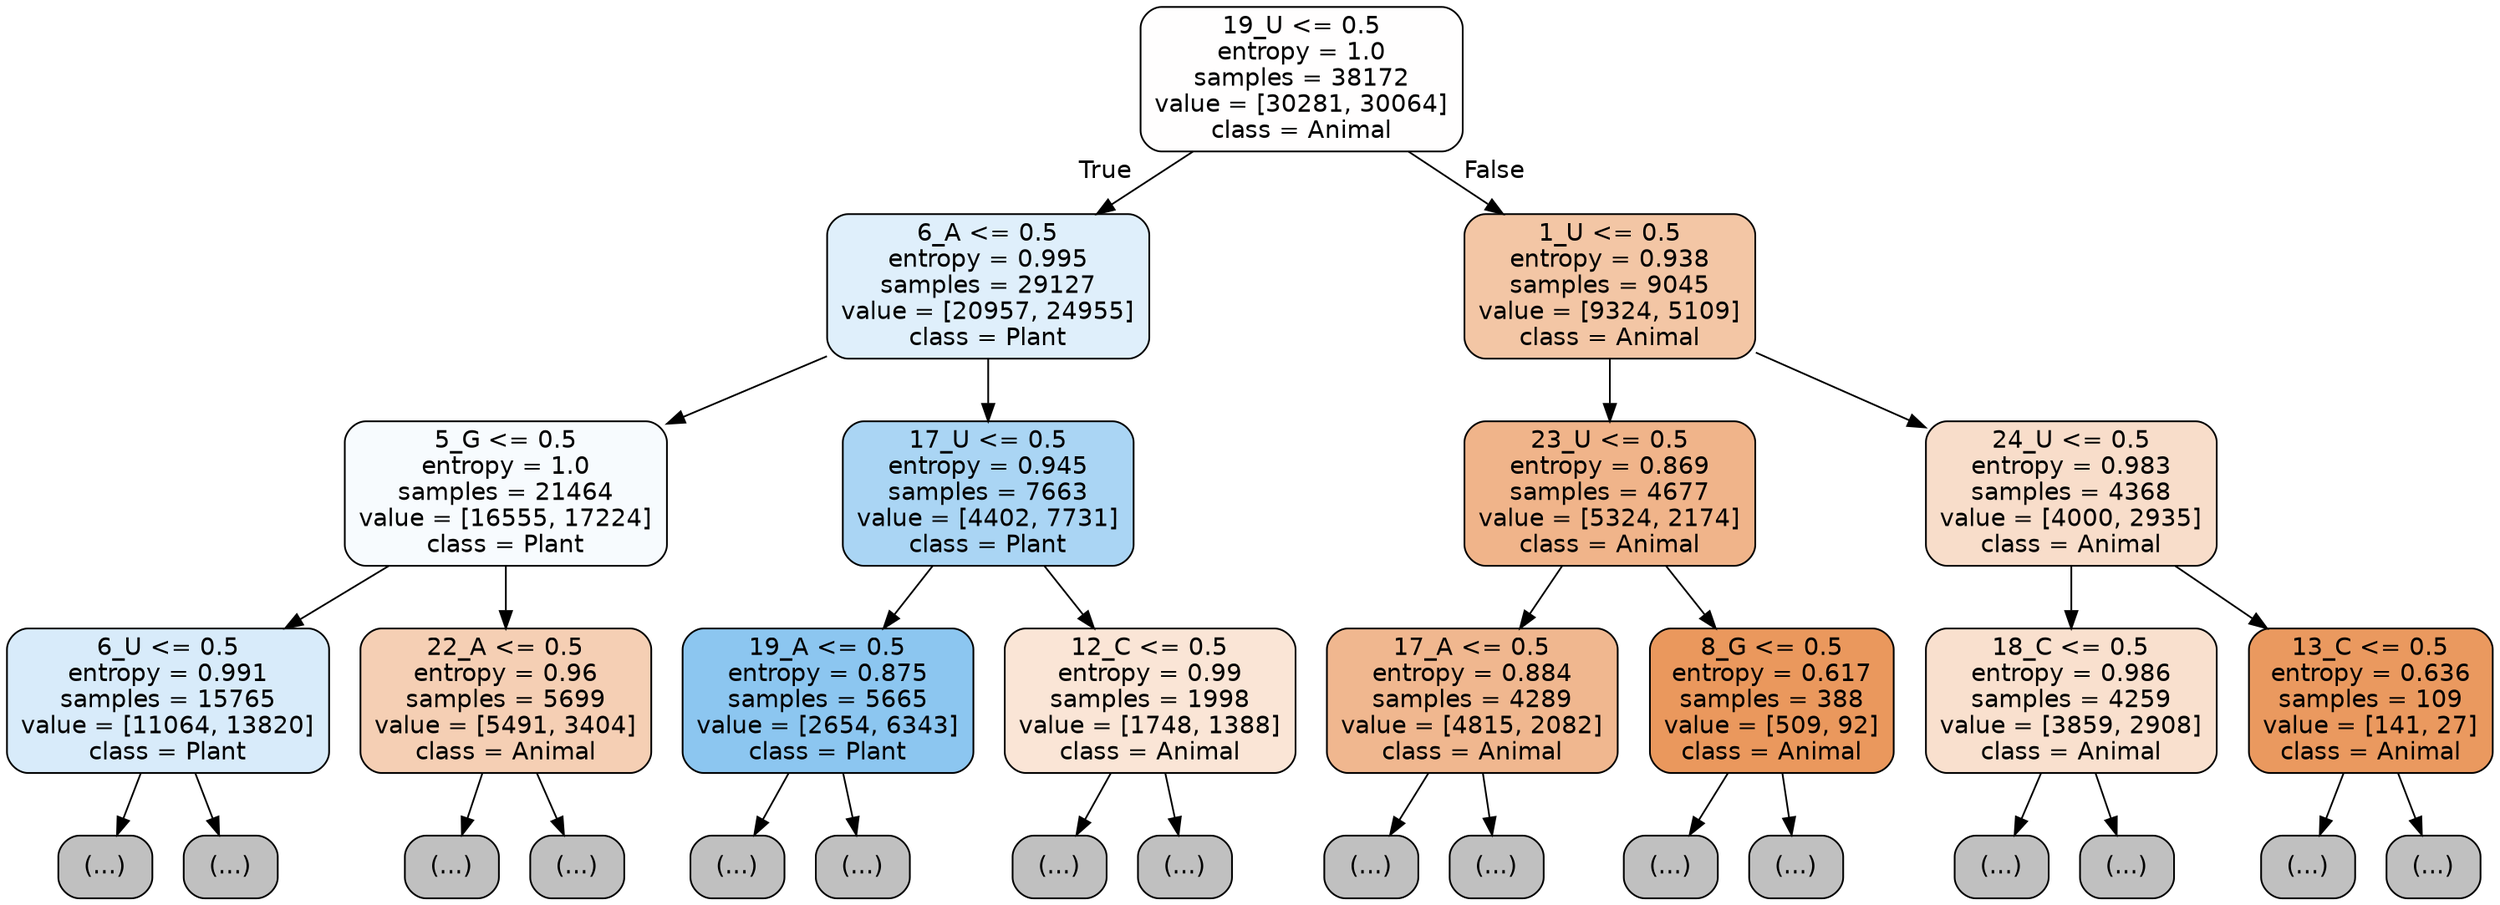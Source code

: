 digraph Tree {
node [shape=box, style="filled, rounded", color="black", fontname="helvetica"] ;
edge [fontname="helvetica"] ;
0 [label="19_U <= 0.5\nentropy = 1.0\nsamples = 38172\nvalue = [30281, 30064]\nclass = Animal", fillcolor="#fffefe"] ;
1 [label="6_A <= 0.5\nentropy = 0.995\nsamples = 29127\nvalue = [20957, 24955]\nclass = Plant", fillcolor="#dfeffb"] ;
0 -> 1 [labeldistance=2.5, labelangle=45, headlabel="True"] ;
2 [label="5_G <= 0.5\nentropy = 1.0\nsamples = 21464\nvalue = [16555, 17224]\nclass = Plant", fillcolor="#f7fbfe"] ;
1 -> 2 ;
3 [label="6_U <= 0.5\nentropy = 0.991\nsamples = 15765\nvalue = [11064, 13820]\nclass = Plant", fillcolor="#d8ebfa"] ;
2 -> 3 ;
4 [label="(...)", fillcolor="#C0C0C0"] ;
3 -> 4 ;
4331 [label="(...)", fillcolor="#C0C0C0"] ;
3 -> 4331 ;
6756 [label="22_A <= 0.5\nentropy = 0.96\nsamples = 5699\nvalue = [5491, 3404]\nclass = Animal", fillcolor="#f5cfb4"] ;
2 -> 6756 ;
6757 [label="(...)", fillcolor="#C0C0C0"] ;
6756 -> 6757 ;
9224 [label="(...)", fillcolor="#C0C0C0"] ;
6756 -> 9224 ;
9539 [label="17_U <= 0.5\nentropy = 0.945\nsamples = 7663\nvalue = [4402, 7731]\nclass = Plant", fillcolor="#aad5f4"] ;
1 -> 9539 ;
9540 [label="19_A <= 0.5\nentropy = 0.875\nsamples = 5665\nvalue = [2654, 6343]\nclass = Plant", fillcolor="#8cc6f0"] ;
9539 -> 9540 ;
9541 [label="(...)", fillcolor="#C0C0C0"] ;
9540 -> 9541 ;
10956 [label="(...)", fillcolor="#C0C0C0"] ;
9540 -> 10956 ;
11583 [label="12_C <= 0.5\nentropy = 0.99\nsamples = 1998\nvalue = [1748, 1388]\nclass = Animal", fillcolor="#fae5d6"] ;
9539 -> 11583 ;
11584 [label="(...)", fillcolor="#C0C0C0"] ;
11583 -> 11584 ;
12243 [label="(...)", fillcolor="#C0C0C0"] ;
11583 -> 12243 ;
12420 [label="1_U <= 0.5\nentropy = 0.938\nsamples = 9045\nvalue = [9324, 5109]\nclass = Animal", fillcolor="#f3c6a5"] ;
0 -> 12420 [labeldistance=2.5, labelangle=-45, headlabel="False"] ;
12421 [label="23_U <= 0.5\nentropy = 0.869\nsamples = 4677\nvalue = [5324, 2174]\nclass = Animal", fillcolor="#f0b48a"] ;
12420 -> 12421 ;
12422 [label="17_A <= 0.5\nentropy = 0.884\nsamples = 4289\nvalue = [4815, 2082]\nclass = Animal", fillcolor="#f0b78f"] ;
12421 -> 12422 ;
12423 [label="(...)", fillcolor="#C0C0C0"] ;
12422 -> 12423 ;
14254 [label="(...)", fillcolor="#C0C0C0"] ;
12422 -> 14254 ;
14721 [label="8_G <= 0.5\nentropy = 0.617\nsamples = 388\nvalue = [509, 92]\nclass = Animal", fillcolor="#ea985d"] ;
12421 -> 14721 ;
14722 [label="(...)", fillcolor="#C0C0C0"] ;
14721 -> 14722 ;
14801 [label="(...)", fillcolor="#C0C0C0"] ;
14721 -> 14801 ;
14852 [label="24_U <= 0.5\nentropy = 0.983\nsamples = 4368\nvalue = [4000, 2935]\nclass = Animal", fillcolor="#f8ddca"] ;
12420 -> 14852 ;
14853 [label="18_C <= 0.5\nentropy = 0.986\nsamples = 4259\nvalue = [3859, 2908]\nclass = Animal", fillcolor="#f9e0ce"] ;
14852 -> 14853 ;
14854 [label="(...)", fillcolor="#C0C0C0"] ;
14853 -> 14854 ;
16301 [label="(...)", fillcolor="#C0C0C0"] ;
14853 -> 16301 ;
16810 [label="13_C <= 0.5\nentropy = 0.636\nsamples = 109\nvalue = [141, 27]\nclass = Animal", fillcolor="#ea995f"] ;
14852 -> 16810 ;
16811 [label="(...)", fillcolor="#C0C0C0"] ;
16810 -> 16811 ;
16844 [label="(...)", fillcolor="#C0C0C0"] ;
16810 -> 16844 ;
}